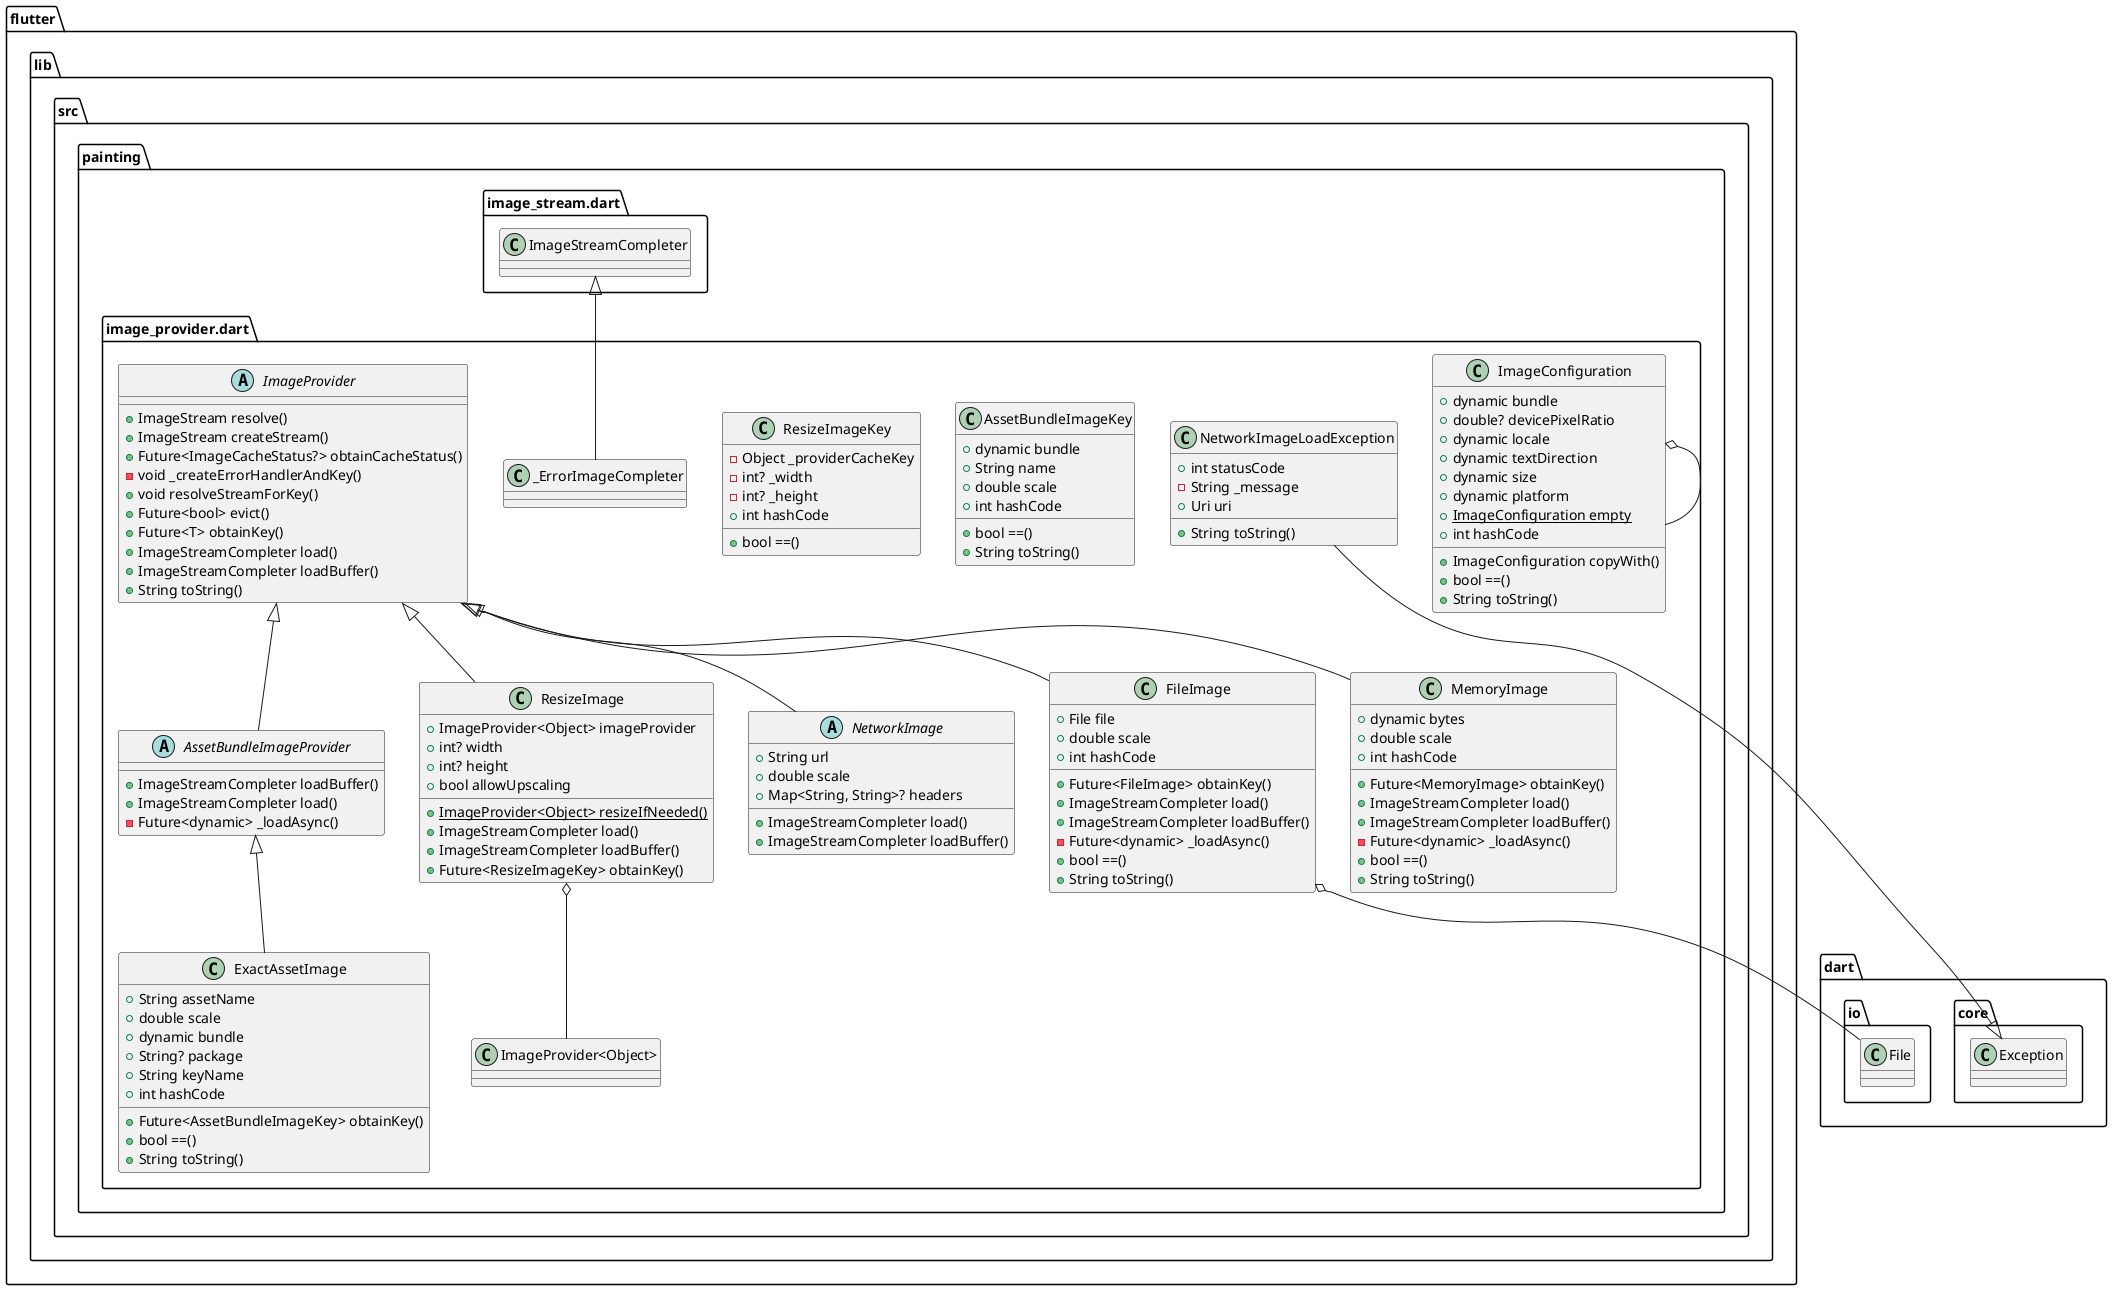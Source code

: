 @startuml
set namespaceSeparator ::

class "flutter::lib::src::painting::image_provider.dart::ImageConfiguration" {
  +dynamic bundle
  +double? devicePixelRatio
  +dynamic locale
  +dynamic textDirection
  +dynamic size
  +dynamic platform
  {static} +ImageConfiguration empty
  +int hashCode
  +ImageConfiguration copyWith()
  +bool ==()
  +String toString()
}

"flutter::lib::src::painting::image_provider.dart::ImageConfiguration" o-- "flutter::lib::src::painting::image_provider.dart::ImageConfiguration"

abstract class "flutter::lib::src::painting::image_provider.dart::ImageProvider" {
  +ImageStream resolve()
  +ImageStream createStream()
  +Future<ImageCacheStatus?> obtainCacheStatus()
  -void _createErrorHandlerAndKey()
  +void resolveStreamForKey()
  +Future<bool> evict()
  +Future<T> obtainKey()
  +ImageStreamCompleter load()
  +ImageStreamCompleter loadBuffer()
  +String toString()
}

class "flutter::lib::src::painting::image_provider.dart::AssetBundleImageKey" {
  +dynamic bundle
  +String name
  +double scale
  +int hashCode
  +bool ==()
  +String toString()
}

abstract class "flutter::lib::src::painting::image_provider.dart::AssetBundleImageProvider" {
  +ImageStreamCompleter loadBuffer()
  +ImageStreamCompleter load()
  -Future<dynamic> _loadAsync()
}

"flutter::lib::src::painting::image_provider.dart::ImageProvider" <|-- "flutter::lib::src::painting::image_provider.dart::AssetBundleImageProvider"

class "flutter::lib::src::painting::image_provider.dart::ResizeImageKey" {
  -Object _providerCacheKey
  -int? _width
  -int? _height
  +int hashCode
  +bool ==()
}

class "flutter::lib::src::painting::image_provider.dart::ResizeImage" {
  +ImageProvider<Object> imageProvider
  +int? width
  +int? height
  +bool allowUpscaling
  {static} +ImageProvider<Object> resizeIfNeeded()
  +ImageStreamCompleter load()
  +ImageStreamCompleter loadBuffer()
  +Future<ResizeImageKey> obtainKey()
}

"flutter::lib::src::painting::image_provider.dart::ResizeImage" o-- "flutter::lib::src::painting::image_provider.dart::ImageProvider<Object>"
"flutter::lib::src::painting::image_provider.dart::ImageProvider" <|-- "flutter::lib::src::painting::image_provider.dart::ResizeImage"

abstract class "flutter::lib::src::painting::image_provider.dart::NetworkImage" {
  +String url
  +double scale
  +Map<String, String>? headers
  +ImageStreamCompleter load()
  +ImageStreamCompleter loadBuffer()
}

"flutter::lib::src::painting::image_provider.dart::ImageProvider" <|-- "flutter::lib::src::painting::image_provider.dart::NetworkImage"

class "flutter::lib::src::painting::image_provider.dart::FileImage" {
  +File file
  +double scale
  +int hashCode
  +Future<FileImage> obtainKey()
  +ImageStreamCompleter load()
  +ImageStreamCompleter loadBuffer()
  -Future<dynamic> _loadAsync()
  +bool ==()
  +String toString()
}

"flutter::lib::src::painting::image_provider.dart::FileImage" o-- "dart::io::File"
"flutter::lib::src::painting::image_provider.dart::ImageProvider" <|-- "flutter::lib::src::painting::image_provider.dart::FileImage"

class "flutter::lib::src::painting::image_provider.dart::MemoryImage" {
  +dynamic bytes
  +double scale
  +int hashCode
  +Future<MemoryImage> obtainKey()
  +ImageStreamCompleter load()
  +ImageStreamCompleter loadBuffer()
  -Future<dynamic> _loadAsync()
  +bool ==()
  +String toString()
}

"flutter::lib::src::painting::image_provider.dart::ImageProvider" <|-- "flutter::lib::src::painting::image_provider.dart::MemoryImage"

class "flutter::lib::src::painting::image_provider.dart::ExactAssetImage" {
  +String assetName
  +double scale
  +dynamic bundle
  +String? package
  +String keyName
  +int hashCode
  +Future<AssetBundleImageKey> obtainKey()
  +bool ==()
  +String toString()
}

"flutter::lib::src::painting::image_provider.dart::AssetBundleImageProvider" <|-- "flutter::lib::src::painting::image_provider.dart::ExactAssetImage"

class "flutter::lib::src::painting::image_provider.dart::_ErrorImageCompleter" {
}

"flutter::lib::src::painting::image_stream.dart::ImageStreamCompleter" <|-- "flutter::lib::src::painting::image_provider.dart::_ErrorImageCompleter"

class "flutter::lib::src::painting::image_provider.dart::NetworkImageLoadException" {
  +int statusCode
  -String _message
  +Uri uri
  +String toString()
}

"dart::core::Exception" <|-- "flutter::lib::src::painting::image_provider.dart::NetworkImageLoadException"


@enduml
